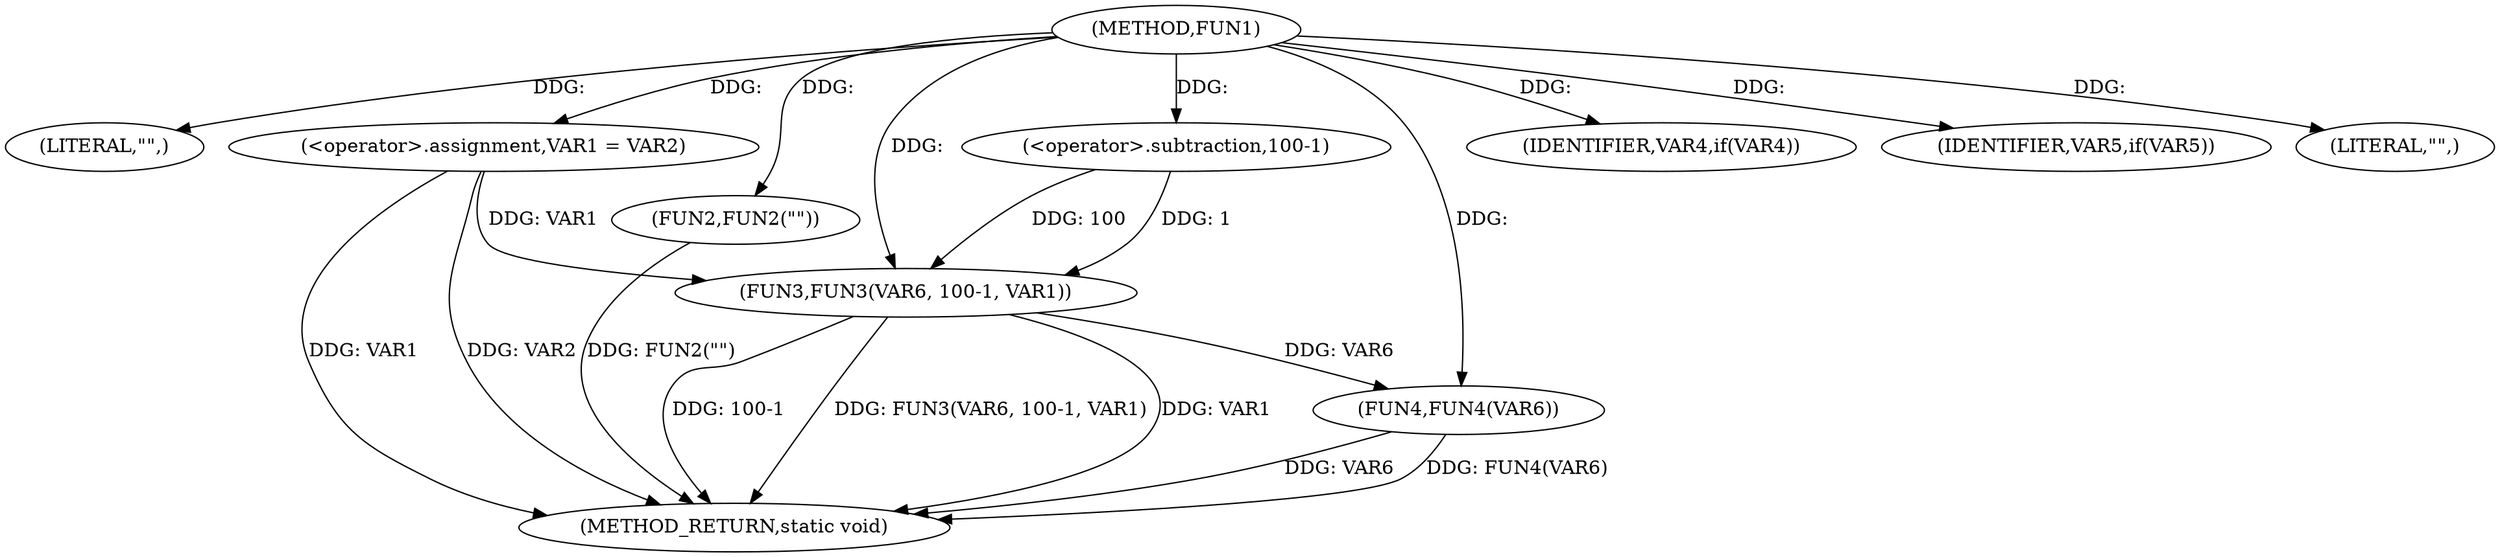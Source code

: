 digraph FUN1 {  
"1000100" [label = "(METHOD,FUN1)" ]
"1000127" [label = "(METHOD_RETURN,static void)" ]
"1000103" [label = "(LITERAL,\"\",)" ]
"1000104" [label = "(<operator>.assignment,VAR1 = VAR2)" ]
"1000108" [label = "(IDENTIFIER,VAR4,if(VAR4))" ]
"1000110" [label = "(FUN2,FUN2(\"\"))" ]
"1000115" [label = "(IDENTIFIER,VAR5,if(VAR5))" ]
"1000118" [label = "(LITERAL,\"\",)" ]
"1000119" [label = "(FUN3,FUN3(VAR6, 100-1, VAR1))" ]
"1000121" [label = "(<operator>.subtraction,100-1)" ]
"1000125" [label = "(FUN4,FUN4(VAR6))" ]
  "1000125" -> "1000127"  [ label = "DDG: VAR6"] 
  "1000125" -> "1000127"  [ label = "DDG: FUN4(VAR6)"] 
  "1000104" -> "1000127"  [ label = "DDG: VAR1"] 
  "1000119" -> "1000127"  [ label = "DDG: 100-1"] 
  "1000110" -> "1000127"  [ label = "DDG: FUN2(\"\")"] 
  "1000119" -> "1000127"  [ label = "DDG: FUN3(VAR6, 100-1, VAR1)"] 
  "1000104" -> "1000127"  [ label = "DDG: VAR2"] 
  "1000119" -> "1000127"  [ label = "DDG: VAR1"] 
  "1000100" -> "1000103"  [ label = "DDG: "] 
  "1000100" -> "1000104"  [ label = "DDG: "] 
  "1000100" -> "1000108"  [ label = "DDG: "] 
  "1000100" -> "1000110"  [ label = "DDG: "] 
  "1000100" -> "1000115"  [ label = "DDG: "] 
  "1000100" -> "1000118"  [ label = "DDG: "] 
  "1000100" -> "1000119"  [ label = "DDG: "] 
  "1000121" -> "1000119"  [ label = "DDG: 100"] 
  "1000121" -> "1000119"  [ label = "DDG: 1"] 
  "1000100" -> "1000121"  [ label = "DDG: "] 
  "1000104" -> "1000119"  [ label = "DDG: VAR1"] 
  "1000119" -> "1000125"  [ label = "DDG: VAR6"] 
  "1000100" -> "1000125"  [ label = "DDG: "] 
}
